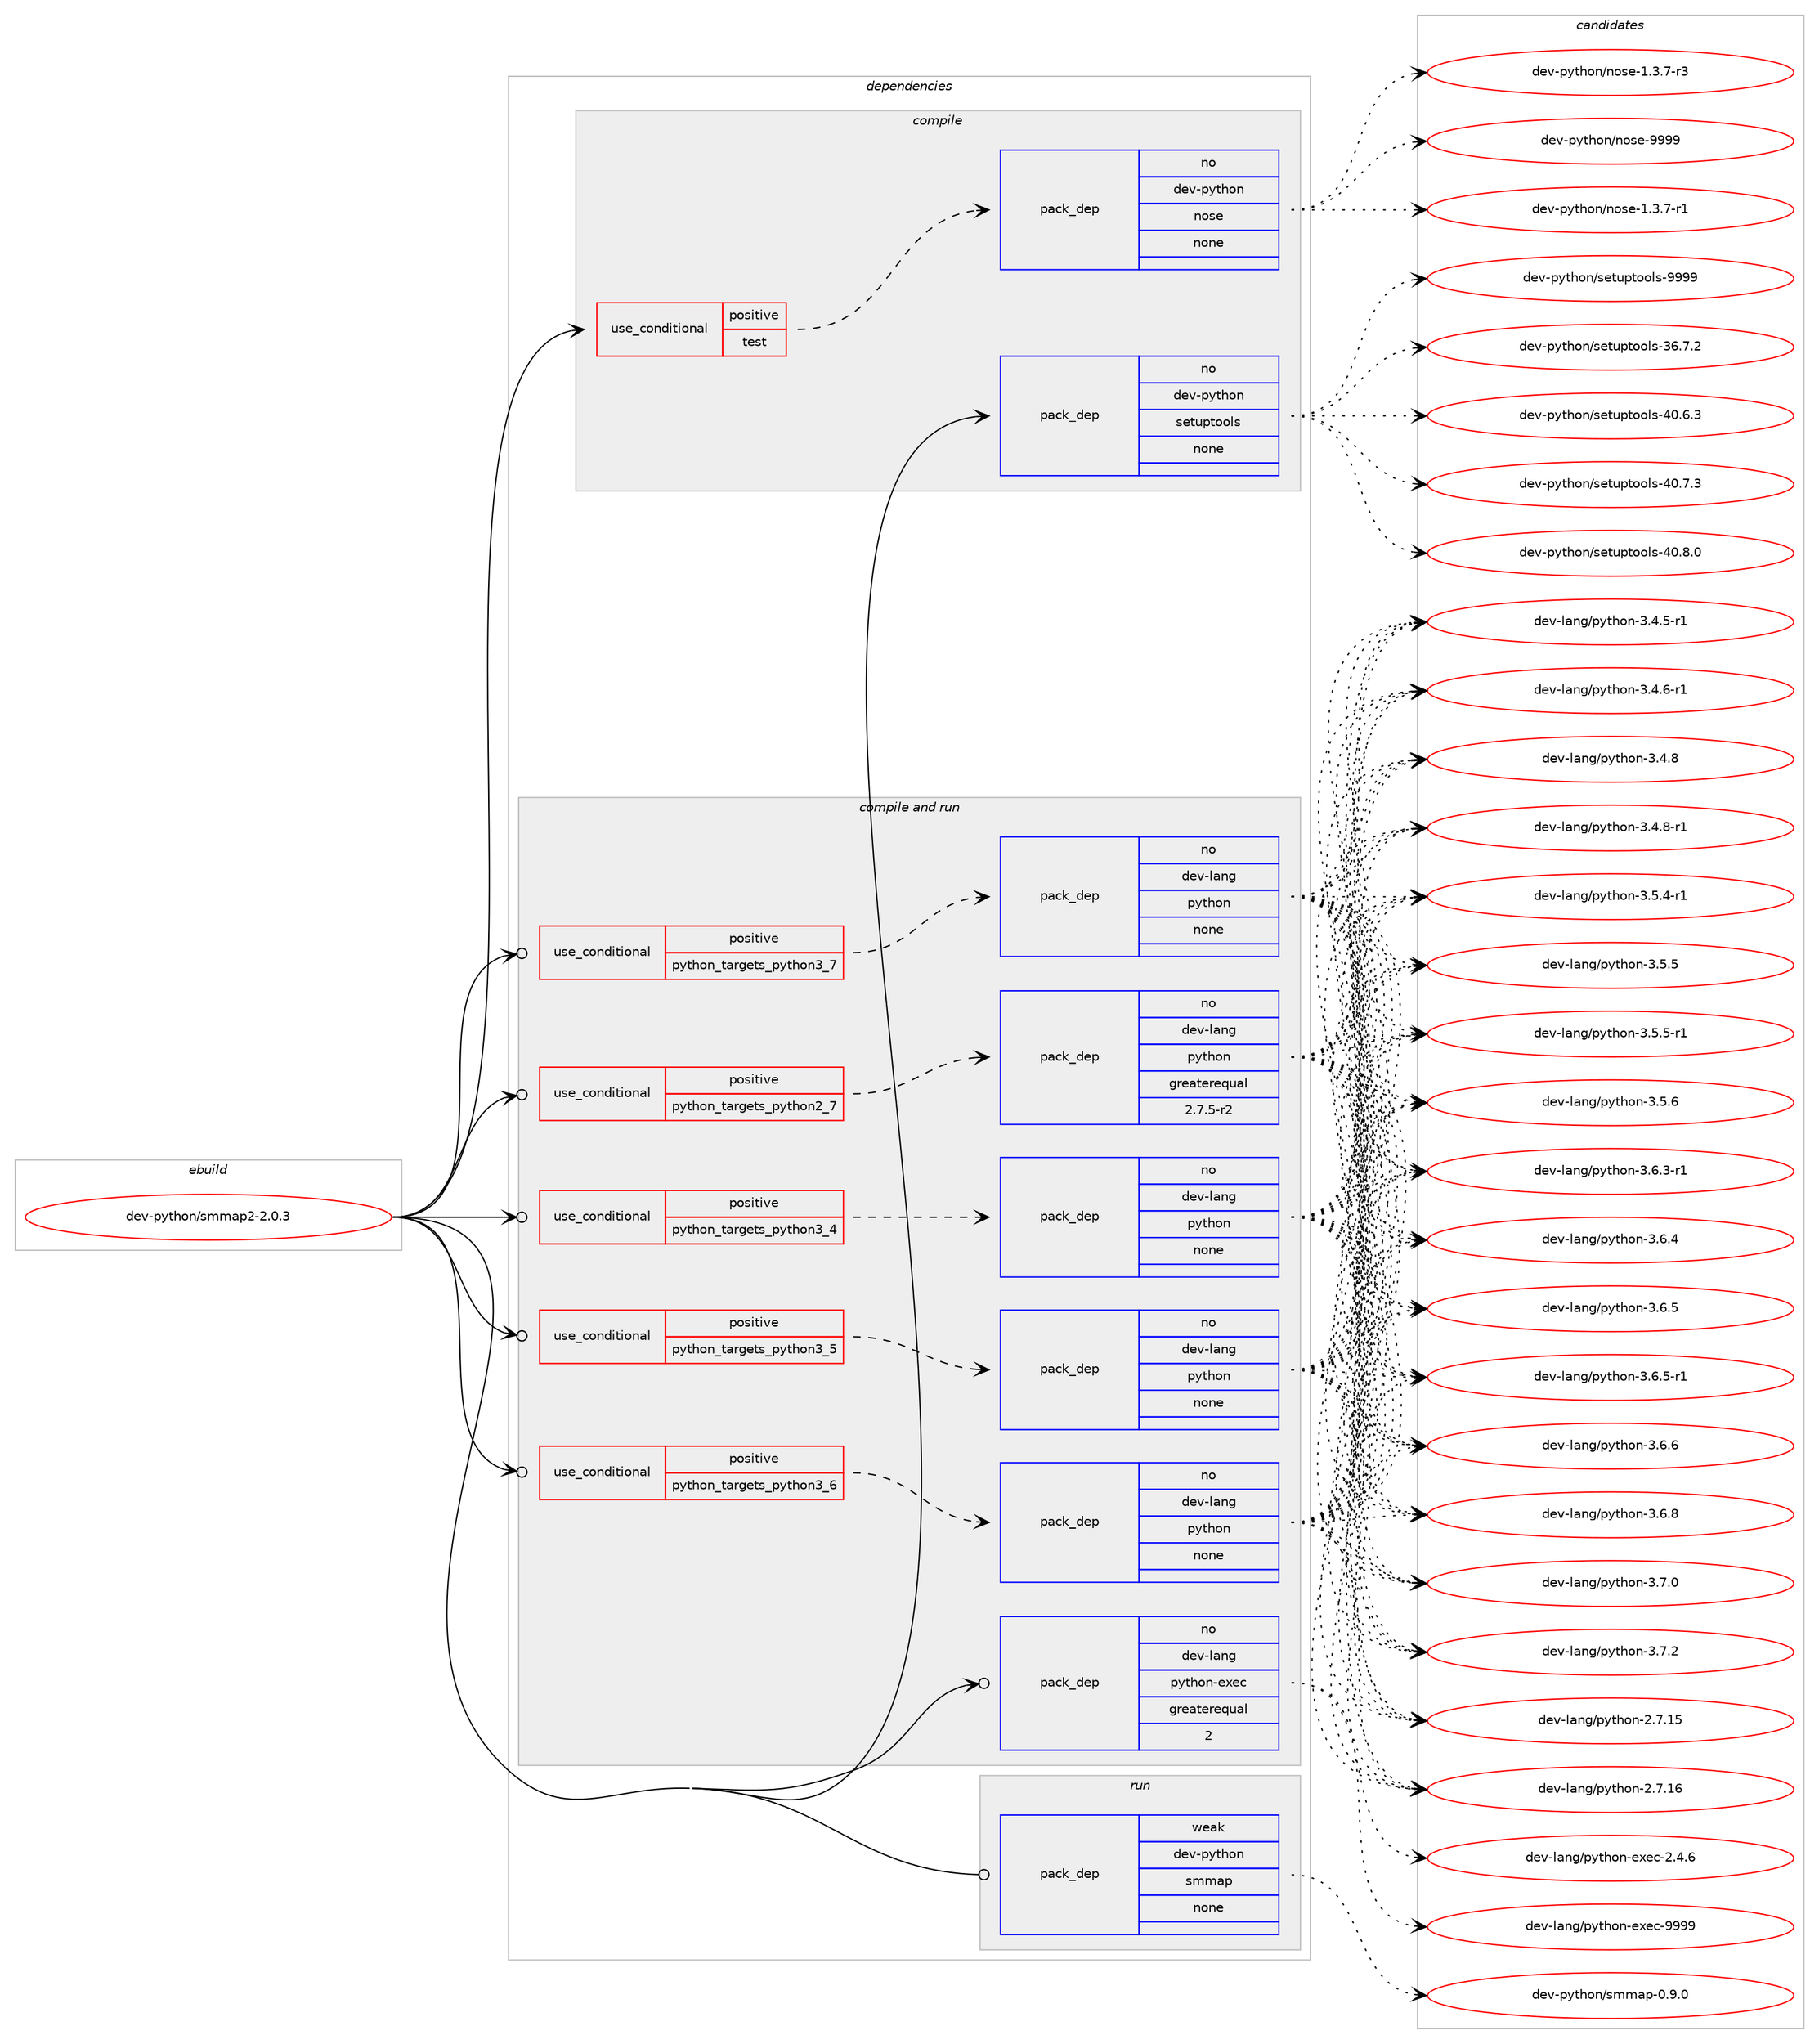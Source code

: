 digraph prolog {

# *************
# Graph options
# *************

newrank=true;
concentrate=true;
compound=true;
graph [rankdir=LR,fontname=Helvetica,fontsize=10,ranksep=1.5];#, ranksep=2.5, nodesep=0.2];
edge  [arrowhead=vee];
node  [fontname=Helvetica,fontsize=10];

# **********
# The ebuild
# **********

subgraph cluster_leftcol {
color=gray;
rank=same;
label=<<i>ebuild</i>>;
id [label="dev-python/smmap2-2.0.3", color=red, width=4, href="../dev-python/smmap2-2.0.3.svg"];
}

# ****************
# The dependencies
# ****************

subgraph cluster_midcol {
color=gray;
label=<<i>dependencies</i>>;
subgraph cluster_compile {
fillcolor="#eeeeee";
style=filled;
label=<<i>compile</i>>;
subgraph cond384709 {
dependency1441479 [label=<<TABLE BORDER="0" CELLBORDER="1" CELLSPACING="0" CELLPADDING="4"><TR><TD ROWSPAN="3" CELLPADDING="10">use_conditional</TD></TR><TR><TD>positive</TD></TR><TR><TD>test</TD></TR></TABLE>>, shape=none, color=red];
subgraph pack1033408 {
dependency1441480 [label=<<TABLE BORDER="0" CELLBORDER="1" CELLSPACING="0" CELLPADDING="4" WIDTH="220"><TR><TD ROWSPAN="6" CELLPADDING="30">pack_dep</TD></TR><TR><TD WIDTH="110">no</TD></TR><TR><TD>dev-python</TD></TR><TR><TD>nose</TD></TR><TR><TD>none</TD></TR><TR><TD></TD></TR></TABLE>>, shape=none, color=blue];
}
dependency1441479:e -> dependency1441480:w [weight=20,style="dashed",arrowhead="vee"];
}
id:e -> dependency1441479:w [weight=20,style="solid",arrowhead="vee"];
subgraph pack1033409 {
dependency1441481 [label=<<TABLE BORDER="0" CELLBORDER="1" CELLSPACING="0" CELLPADDING="4" WIDTH="220"><TR><TD ROWSPAN="6" CELLPADDING="30">pack_dep</TD></TR><TR><TD WIDTH="110">no</TD></TR><TR><TD>dev-python</TD></TR><TR><TD>setuptools</TD></TR><TR><TD>none</TD></TR><TR><TD></TD></TR></TABLE>>, shape=none, color=blue];
}
id:e -> dependency1441481:w [weight=20,style="solid",arrowhead="vee"];
}
subgraph cluster_compileandrun {
fillcolor="#eeeeee";
style=filled;
label=<<i>compile and run</i>>;
subgraph cond384710 {
dependency1441482 [label=<<TABLE BORDER="0" CELLBORDER="1" CELLSPACING="0" CELLPADDING="4"><TR><TD ROWSPAN="3" CELLPADDING="10">use_conditional</TD></TR><TR><TD>positive</TD></TR><TR><TD>python_targets_python2_7</TD></TR></TABLE>>, shape=none, color=red];
subgraph pack1033410 {
dependency1441483 [label=<<TABLE BORDER="0" CELLBORDER="1" CELLSPACING="0" CELLPADDING="4" WIDTH="220"><TR><TD ROWSPAN="6" CELLPADDING="30">pack_dep</TD></TR><TR><TD WIDTH="110">no</TD></TR><TR><TD>dev-lang</TD></TR><TR><TD>python</TD></TR><TR><TD>greaterequal</TD></TR><TR><TD>2.7.5-r2</TD></TR></TABLE>>, shape=none, color=blue];
}
dependency1441482:e -> dependency1441483:w [weight=20,style="dashed",arrowhead="vee"];
}
id:e -> dependency1441482:w [weight=20,style="solid",arrowhead="odotvee"];
subgraph cond384711 {
dependency1441484 [label=<<TABLE BORDER="0" CELLBORDER="1" CELLSPACING="0" CELLPADDING="4"><TR><TD ROWSPAN="3" CELLPADDING="10">use_conditional</TD></TR><TR><TD>positive</TD></TR><TR><TD>python_targets_python3_4</TD></TR></TABLE>>, shape=none, color=red];
subgraph pack1033411 {
dependency1441485 [label=<<TABLE BORDER="0" CELLBORDER="1" CELLSPACING="0" CELLPADDING="4" WIDTH="220"><TR><TD ROWSPAN="6" CELLPADDING="30">pack_dep</TD></TR><TR><TD WIDTH="110">no</TD></TR><TR><TD>dev-lang</TD></TR><TR><TD>python</TD></TR><TR><TD>none</TD></TR><TR><TD></TD></TR></TABLE>>, shape=none, color=blue];
}
dependency1441484:e -> dependency1441485:w [weight=20,style="dashed",arrowhead="vee"];
}
id:e -> dependency1441484:w [weight=20,style="solid",arrowhead="odotvee"];
subgraph cond384712 {
dependency1441486 [label=<<TABLE BORDER="0" CELLBORDER="1" CELLSPACING="0" CELLPADDING="4"><TR><TD ROWSPAN="3" CELLPADDING="10">use_conditional</TD></TR><TR><TD>positive</TD></TR><TR><TD>python_targets_python3_5</TD></TR></TABLE>>, shape=none, color=red];
subgraph pack1033412 {
dependency1441487 [label=<<TABLE BORDER="0" CELLBORDER="1" CELLSPACING="0" CELLPADDING="4" WIDTH="220"><TR><TD ROWSPAN="6" CELLPADDING="30">pack_dep</TD></TR><TR><TD WIDTH="110">no</TD></TR><TR><TD>dev-lang</TD></TR><TR><TD>python</TD></TR><TR><TD>none</TD></TR><TR><TD></TD></TR></TABLE>>, shape=none, color=blue];
}
dependency1441486:e -> dependency1441487:w [weight=20,style="dashed",arrowhead="vee"];
}
id:e -> dependency1441486:w [weight=20,style="solid",arrowhead="odotvee"];
subgraph cond384713 {
dependency1441488 [label=<<TABLE BORDER="0" CELLBORDER="1" CELLSPACING="0" CELLPADDING="4"><TR><TD ROWSPAN="3" CELLPADDING="10">use_conditional</TD></TR><TR><TD>positive</TD></TR><TR><TD>python_targets_python3_6</TD></TR></TABLE>>, shape=none, color=red];
subgraph pack1033413 {
dependency1441489 [label=<<TABLE BORDER="0" CELLBORDER="1" CELLSPACING="0" CELLPADDING="4" WIDTH="220"><TR><TD ROWSPAN="6" CELLPADDING="30">pack_dep</TD></TR><TR><TD WIDTH="110">no</TD></TR><TR><TD>dev-lang</TD></TR><TR><TD>python</TD></TR><TR><TD>none</TD></TR><TR><TD></TD></TR></TABLE>>, shape=none, color=blue];
}
dependency1441488:e -> dependency1441489:w [weight=20,style="dashed",arrowhead="vee"];
}
id:e -> dependency1441488:w [weight=20,style="solid",arrowhead="odotvee"];
subgraph cond384714 {
dependency1441490 [label=<<TABLE BORDER="0" CELLBORDER="1" CELLSPACING="0" CELLPADDING="4"><TR><TD ROWSPAN="3" CELLPADDING="10">use_conditional</TD></TR><TR><TD>positive</TD></TR><TR><TD>python_targets_python3_7</TD></TR></TABLE>>, shape=none, color=red];
subgraph pack1033414 {
dependency1441491 [label=<<TABLE BORDER="0" CELLBORDER="1" CELLSPACING="0" CELLPADDING="4" WIDTH="220"><TR><TD ROWSPAN="6" CELLPADDING="30">pack_dep</TD></TR><TR><TD WIDTH="110">no</TD></TR><TR><TD>dev-lang</TD></TR><TR><TD>python</TD></TR><TR><TD>none</TD></TR><TR><TD></TD></TR></TABLE>>, shape=none, color=blue];
}
dependency1441490:e -> dependency1441491:w [weight=20,style="dashed",arrowhead="vee"];
}
id:e -> dependency1441490:w [weight=20,style="solid",arrowhead="odotvee"];
subgraph pack1033415 {
dependency1441492 [label=<<TABLE BORDER="0" CELLBORDER="1" CELLSPACING="0" CELLPADDING="4" WIDTH="220"><TR><TD ROWSPAN="6" CELLPADDING="30">pack_dep</TD></TR><TR><TD WIDTH="110">no</TD></TR><TR><TD>dev-lang</TD></TR><TR><TD>python-exec</TD></TR><TR><TD>greaterequal</TD></TR><TR><TD>2</TD></TR></TABLE>>, shape=none, color=blue];
}
id:e -> dependency1441492:w [weight=20,style="solid",arrowhead="odotvee"];
}
subgraph cluster_run {
fillcolor="#eeeeee";
style=filled;
label=<<i>run</i>>;
subgraph pack1033416 {
dependency1441493 [label=<<TABLE BORDER="0" CELLBORDER="1" CELLSPACING="0" CELLPADDING="4" WIDTH="220"><TR><TD ROWSPAN="6" CELLPADDING="30">pack_dep</TD></TR><TR><TD WIDTH="110">weak</TD></TR><TR><TD>dev-python</TD></TR><TR><TD>smmap</TD></TR><TR><TD>none</TD></TR><TR><TD></TD></TR></TABLE>>, shape=none, color=blue];
}
id:e -> dependency1441493:w [weight=20,style="solid",arrowhead="odot"];
}
}

# **************
# The candidates
# **************

subgraph cluster_choices {
rank=same;
color=gray;
label=<<i>candidates</i>>;

subgraph choice1033408 {
color=black;
nodesep=1;
choice10010111845112121116104111110471101111151014549465146554511449 [label="dev-python/nose-1.3.7-r1", color=red, width=4,href="../dev-python/nose-1.3.7-r1.svg"];
choice10010111845112121116104111110471101111151014549465146554511451 [label="dev-python/nose-1.3.7-r3", color=red, width=4,href="../dev-python/nose-1.3.7-r3.svg"];
choice10010111845112121116104111110471101111151014557575757 [label="dev-python/nose-9999", color=red, width=4,href="../dev-python/nose-9999.svg"];
dependency1441480:e -> choice10010111845112121116104111110471101111151014549465146554511449:w [style=dotted,weight="100"];
dependency1441480:e -> choice10010111845112121116104111110471101111151014549465146554511451:w [style=dotted,weight="100"];
dependency1441480:e -> choice10010111845112121116104111110471101111151014557575757:w [style=dotted,weight="100"];
}
subgraph choice1033409 {
color=black;
nodesep=1;
choice100101118451121211161041111104711510111611711211611111110811545515446554650 [label="dev-python/setuptools-36.7.2", color=red, width=4,href="../dev-python/setuptools-36.7.2.svg"];
choice100101118451121211161041111104711510111611711211611111110811545524846544651 [label="dev-python/setuptools-40.6.3", color=red, width=4,href="../dev-python/setuptools-40.6.3.svg"];
choice100101118451121211161041111104711510111611711211611111110811545524846554651 [label="dev-python/setuptools-40.7.3", color=red, width=4,href="../dev-python/setuptools-40.7.3.svg"];
choice100101118451121211161041111104711510111611711211611111110811545524846564648 [label="dev-python/setuptools-40.8.0", color=red, width=4,href="../dev-python/setuptools-40.8.0.svg"];
choice10010111845112121116104111110471151011161171121161111111081154557575757 [label="dev-python/setuptools-9999", color=red, width=4,href="../dev-python/setuptools-9999.svg"];
dependency1441481:e -> choice100101118451121211161041111104711510111611711211611111110811545515446554650:w [style=dotted,weight="100"];
dependency1441481:e -> choice100101118451121211161041111104711510111611711211611111110811545524846544651:w [style=dotted,weight="100"];
dependency1441481:e -> choice100101118451121211161041111104711510111611711211611111110811545524846554651:w [style=dotted,weight="100"];
dependency1441481:e -> choice100101118451121211161041111104711510111611711211611111110811545524846564648:w [style=dotted,weight="100"];
dependency1441481:e -> choice10010111845112121116104111110471151011161171121161111111081154557575757:w [style=dotted,weight="100"];
}
subgraph choice1033410 {
color=black;
nodesep=1;
choice10010111845108971101034711212111610411111045504655464953 [label="dev-lang/python-2.7.15", color=red, width=4,href="../dev-lang/python-2.7.15.svg"];
choice10010111845108971101034711212111610411111045504655464954 [label="dev-lang/python-2.7.16", color=red, width=4,href="../dev-lang/python-2.7.16.svg"];
choice1001011184510897110103471121211161041111104551465246534511449 [label="dev-lang/python-3.4.5-r1", color=red, width=4,href="../dev-lang/python-3.4.5-r1.svg"];
choice1001011184510897110103471121211161041111104551465246544511449 [label="dev-lang/python-3.4.6-r1", color=red, width=4,href="../dev-lang/python-3.4.6-r1.svg"];
choice100101118451089711010347112121116104111110455146524656 [label="dev-lang/python-3.4.8", color=red, width=4,href="../dev-lang/python-3.4.8.svg"];
choice1001011184510897110103471121211161041111104551465246564511449 [label="dev-lang/python-3.4.8-r1", color=red, width=4,href="../dev-lang/python-3.4.8-r1.svg"];
choice1001011184510897110103471121211161041111104551465346524511449 [label="dev-lang/python-3.5.4-r1", color=red, width=4,href="../dev-lang/python-3.5.4-r1.svg"];
choice100101118451089711010347112121116104111110455146534653 [label="dev-lang/python-3.5.5", color=red, width=4,href="../dev-lang/python-3.5.5.svg"];
choice1001011184510897110103471121211161041111104551465346534511449 [label="dev-lang/python-3.5.5-r1", color=red, width=4,href="../dev-lang/python-3.5.5-r1.svg"];
choice100101118451089711010347112121116104111110455146534654 [label="dev-lang/python-3.5.6", color=red, width=4,href="../dev-lang/python-3.5.6.svg"];
choice1001011184510897110103471121211161041111104551465446514511449 [label="dev-lang/python-3.6.3-r1", color=red, width=4,href="../dev-lang/python-3.6.3-r1.svg"];
choice100101118451089711010347112121116104111110455146544652 [label="dev-lang/python-3.6.4", color=red, width=4,href="../dev-lang/python-3.6.4.svg"];
choice100101118451089711010347112121116104111110455146544653 [label="dev-lang/python-3.6.5", color=red, width=4,href="../dev-lang/python-3.6.5.svg"];
choice1001011184510897110103471121211161041111104551465446534511449 [label="dev-lang/python-3.6.5-r1", color=red, width=4,href="../dev-lang/python-3.6.5-r1.svg"];
choice100101118451089711010347112121116104111110455146544654 [label="dev-lang/python-3.6.6", color=red, width=4,href="../dev-lang/python-3.6.6.svg"];
choice100101118451089711010347112121116104111110455146544656 [label="dev-lang/python-3.6.8", color=red, width=4,href="../dev-lang/python-3.6.8.svg"];
choice100101118451089711010347112121116104111110455146554648 [label="dev-lang/python-3.7.0", color=red, width=4,href="../dev-lang/python-3.7.0.svg"];
choice100101118451089711010347112121116104111110455146554650 [label="dev-lang/python-3.7.2", color=red, width=4,href="../dev-lang/python-3.7.2.svg"];
dependency1441483:e -> choice10010111845108971101034711212111610411111045504655464953:w [style=dotted,weight="100"];
dependency1441483:e -> choice10010111845108971101034711212111610411111045504655464954:w [style=dotted,weight="100"];
dependency1441483:e -> choice1001011184510897110103471121211161041111104551465246534511449:w [style=dotted,weight="100"];
dependency1441483:e -> choice1001011184510897110103471121211161041111104551465246544511449:w [style=dotted,weight="100"];
dependency1441483:e -> choice100101118451089711010347112121116104111110455146524656:w [style=dotted,weight="100"];
dependency1441483:e -> choice1001011184510897110103471121211161041111104551465246564511449:w [style=dotted,weight="100"];
dependency1441483:e -> choice1001011184510897110103471121211161041111104551465346524511449:w [style=dotted,weight="100"];
dependency1441483:e -> choice100101118451089711010347112121116104111110455146534653:w [style=dotted,weight="100"];
dependency1441483:e -> choice1001011184510897110103471121211161041111104551465346534511449:w [style=dotted,weight="100"];
dependency1441483:e -> choice100101118451089711010347112121116104111110455146534654:w [style=dotted,weight="100"];
dependency1441483:e -> choice1001011184510897110103471121211161041111104551465446514511449:w [style=dotted,weight="100"];
dependency1441483:e -> choice100101118451089711010347112121116104111110455146544652:w [style=dotted,weight="100"];
dependency1441483:e -> choice100101118451089711010347112121116104111110455146544653:w [style=dotted,weight="100"];
dependency1441483:e -> choice1001011184510897110103471121211161041111104551465446534511449:w [style=dotted,weight="100"];
dependency1441483:e -> choice100101118451089711010347112121116104111110455146544654:w [style=dotted,weight="100"];
dependency1441483:e -> choice100101118451089711010347112121116104111110455146544656:w [style=dotted,weight="100"];
dependency1441483:e -> choice100101118451089711010347112121116104111110455146554648:w [style=dotted,weight="100"];
dependency1441483:e -> choice100101118451089711010347112121116104111110455146554650:w [style=dotted,weight="100"];
}
subgraph choice1033411 {
color=black;
nodesep=1;
choice10010111845108971101034711212111610411111045504655464953 [label="dev-lang/python-2.7.15", color=red, width=4,href="../dev-lang/python-2.7.15.svg"];
choice10010111845108971101034711212111610411111045504655464954 [label="dev-lang/python-2.7.16", color=red, width=4,href="../dev-lang/python-2.7.16.svg"];
choice1001011184510897110103471121211161041111104551465246534511449 [label="dev-lang/python-3.4.5-r1", color=red, width=4,href="../dev-lang/python-3.4.5-r1.svg"];
choice1001011184510897110103471121211161041111104551465246544511449 [label="dev-lang/python-3.4.6-r1", color=red, width=4,href="../dev-lang/python-3.4.6-r1.svg"];
choice100101118451089711010347112121116104111110455146524656 [label="dev-lang/python-3.4.8", color=red, width=4,href="../dev-lang/python-3.4.8.svg"];
choice1001011184510897110103471121211161041111104551465246564511449 [label="dev-lang/python-3.4.8-r1", color=red, width=4,href="../dev-lang/python-3.4.8-r1.svg"];
choice1001011184510897110103471121211161041111104551465346524511449 [label="dev-lang/python-3.5.4-r1", color=red, width=4,href="../dev-lang/python-3.5.4-r1.svg"];
choice100101118451089711010347112121116104111110455146534653 [label="dev-lang/python-3.5.5", color=red, width=4,href="../dev-lang/python-3.5.5.svg"];
choice1001011184510897110103471121211161041111104551465346534511449 [label="dev-lang/python-3.5.5-r1", color=red, width=4,href="../dev-lang/python-3.5.5-r1.svg"];
choice100101118451089711010347112121116104111110455146534654 [label="dev-lang/python-3.5.6", color=red, width=4,href="../dev-lang/python-3.5.6.svg"];
choice1001011184510897110103471121211161041111104551465446514511449 [label="dev-lang/python-3.6.3-r1", color=red, width=4,href="../dev-lang/python-3.6.3-r1.svg"];
choice100101118451089711010347112121116104111110455146544652 [label="dev-lang/python-3.6.4", color=red, width=4,href="../dev-lang/python-3.6.4.svg"];
choice100101118451089711010347112121116104111110455146544653 [label="dev-lang/python-3.6.5", color=red, width=4,href="../dev-lang/python-3.6.5.svg"];
choice1001011184510897110103471121211161041111104551465446534511449 [label="dev-lang/python-3.6.5-r1", color=red, width=4,href="../dev-lang/python-3.6.5-r1.svg"];
choice100101118451089711010347112121116104111110455146544654 [label="dev-lang/python-3.6.6", color=red, width=4,href="../dev-lang/python-3.6.6.svg"];
choice100101118451089711010347112121116104111110455146544656 [label="dev-lang/python-3.6.8", color=red, width=4,href="../dev-lang/python-3.6.8.svg"];
choice100101118451089711010347112121116104111110455146554648 [label="dev-lang/python-3.7.0", color=red, width=4,href="../dev-lang/python-3.7.0.svg"];
choice100101118451089711010347112121116104111110455146554650 [label="dev-lang/python-3.7.2", color=red, width=4,href="../dev-lang/python-3.7.2.svg"];
dependency1441485:e -> choice10010111845108971101034711212111610411111045504655464953:w [style=dotted,weight="100"];
dependency1441485:e -> choice10010111845108971101034711212111610411111045504655464954:w [style=dotted,weight="100"];
dependency1441485:e -> choice1001011184510897110103471121211161041111104551465246534511449:w [style=dotted,weight="100"];
dependency1441485:e -> choice1001011184510897110103471121211161041111104551465246544511449:w [style=dotted,weight="100"];
dependency1441485:e -> choice100101118451089711010347112121116104111110455146524656:w [style=dotted,weight="100"];
dependency1441485:e -> choice1001011184510897110103471121211161041111104551465246564511449:w [style=dotted,weight="100"];
dependency1441485:e -> choice1001011184510897110103471121211161041111104551465346524511449:w [style=dotted,weight="100"];
dependency1441485:e -> choice100101118451089711010347112121116104111110455146534653:w [style=dotted,weight="100"];
dependency1441485:e -> choice1001011184510897110103471121211161041111104551465346534511449:w [style=dotted,weight="100"];
dependency1441485:e -> choice100101118451089711010347112121116104111110455146534654:w [style=dotted,weight="100"];
dependency1441485:e -> choice1001011184510897110103471121211161041111104551465446514511449:w [style=dotted,weight="100"];
dependency1441485:e -> choice100101118451089711010347112121116104111110455146544652:w [style=dotted,weight="100"];
dependency1441485:e -> choice100101118451089711010347112121116104111110455146544653:w [style=dotted,weight="100"];
dependency1441485:e -> choice1001011184510897110103471121211161041111104551465446534511449:w [style=dotted,weight="100"];
dependency1441485:e -> choice100101118451089711010347112121116104111110455146544654:w [style=dotted,weight="100"];
dependency1441485:e -> choice100101118451089711010347112121116104111110455146544656:w [style=dotted,weight="100"];
dependency1441485:e -> choice100101118451089711010347112121116104111110455146554648:w [style=dotted,weight="100"];
dependency1441485:e -> choice100101118451089711010347112121116104111110455146554650:w [style=dotted,weight="100"];
}
subgraph choice1033412 {
color=black;
nodesep=1;
choice10010111845108971101034711212111610411111045504655464953 [label="dev-lang/python-2.7.15", color=red, width=4,href="../dev-lang/python-2.7.15.svg"];
choice10010111845108971101034711212111610411111045504655464954 [label="dev-lang/python-2.7.16", color=red, width=4,href="../dev-lang/python-2.7.16.svg"];
choice1001011184510897110103471121211161041111104551465246534511449 [label="dev-lang/python-3.4.5-r1", color=red, width=4,href="../dev-lang/python-3.4.5-r1.svg"];
choice1001011184510897110103471121211161041111104551465246544511449 [label="dev-lang/python-3.4.6-r1", color=red, width=4,href="../dev-lang/python-3.4.6-r1.svg"];
choice100101118451089711010347112121116104111110455146524656 [label="dev-lang/python-3.4.8", color=red, width=4,href="../dev-lang/python-3.4.8.svg"];
choice1001011184510897110103471121211161041111104551465246564511449 [label="dev-lang/python-3.4.8-r1", color=red, width=4,href="../dev-lang/python-3.4.8-r1.svg"];
choice1001011184510897110103471121211161041111104551465346524511449 [label="dev-lang/python-3.5.4-r1", color=red, width=4,href="../dev-lang/python-3.5.4-r1.svg"];
choice100101118451089711010347112121116104111110455146534653 [label="dev-lang/python-3.5.5", color=red, width=4,href="../dev-lang/python-3.5.5.svg"];
choice1001011184510897110103471121211161041111104551465346534511449 [label="dev-lang/python-3.5.5-r1", color=red, width=4,href="../dev-lang/python-3.5.5-r1.svg"];
choice100101118451089711010347112121116104111110455146534654 [label="dev-lang/python-3.5.6", color=red, width=4,href="../dev-lang/python-3.5.6.svg"];
choice1001011184510897110103471121211161041111104551465446514511449 [label="dev-lang/python-3.6.3-r1", color=red, width=4,href="../dev-lang/python-3.6.3-r1.svg"];
choice100101118451089711010347112121116104111110455146544652 [label="dev-lang/python-3.6.4", color=red, width=4,href="../dev-lang/python-3.6.4.svg"];
choice100101118451089711010347112121116104111110455146544653 [label="dev-lang/python-3.6.5", color=red, width=4,href="../dev-lang/python-3.6.5.svg"];
choice1001011184510897110103471121211161041111104551465446534511449 [label="dev-lang/python-3.6.5-r1", color=red, width=4,href="../dev-lang/python-3.6.5-r1.svg"];
choice100101118451089711010347112121116104111110455146544654 [label="dev-lang/python-3.6.6", color=red, width=4,href="../dev-lang/python-3.6.6.svg"];
choice100101118451089711010347112121116104111110455146544656 [label="dev-lang/python-3.6.8", color=red, width=4,href="../dev-lang/python-3.6.8.svg"];
choice100101118451089711010347112121116104111110455146554648 [label="dev-lang/python-3.7.0", color=red, width=4,href="../dev-lang/python-3.7.0.svg"];
choice100101118451089711010347112121116104111110455146554650 [label="dev-lang/python-3.7.2", color=red, width=4,href="../dev-lang/python-3.7.2.svg"];
dependency1441487:e -> choice10010111845108971101034711212111610411111045504655464953:w [style=dotted,weight="100"];
dependency1441487:e -> choice10010111845108971101034711212111610411111045504655464954:w [style=dotted,weight="100"];
dependency1441487:e -> choice1001011184510897110103471121211161041111104551465246534511449:w [style=dotted,weight="100"];
dependency1441487:e -> choice1001011184510897110103471121211161041111104551465246544511449:w [style=dotted,weight="100"];
dependency1441487:e -> choice100101118451089711010347112121116104111110455146524656:w [style=dotted,weight="100"];
dependency1441487:e -> choice1001011184510897110103471121211161041111104551465246564511449:w [style=dotted,weight="100"];
dependency1441487:e -> choice1001011184510897110103471121211161041111104551465346524511449:w [style=dotted,weight="100"];
dependency1441487:e -> choice100101118451089711010347112121116104111110455146534653:w [style=dotted,weight="100"];
dependency1441487:e -> choice1001011184510897110103471121211161041111104551465346534511449:w [style=dotted,weight="100"];
dependency1441487:e -> choice100101118451089711010347112121116104111110455146534654:w [style=dotted,weight="100"];
dependency1441487:e -> choice1001011184510897110103471121211161041111104551465446514511449:w [style=dotted,weight="100"];
dependency1441487:e -> choice100101118451089711010347112121116104111110455146544652:w [style=dotted,weight="100"];
dependency1441487:e -> choice100101118451089711010347112121116104111110455146544653:w [style=dotted,weight="100"];
dependency1441487:e -> choice1001011184510897110103471121211161041111104551465446534511449:w [style=dotted,weight="100"];
dependency1441487:e -> choice100101118451089711010347112121116104111110455146544654:w [style=dotted,weight="100"];
dependency1441487:e -> choice100101118451089711010347112121116104111110455146544656:w [style=dotted,weight="100"];
dependency1441487:e -> choice100101118451089711010347112121116104111110455146554648:w [style=dotted,weight="100"];
dependency1441487:e -> choice100101118451089711010347112121116104111110455146554650:w [style=dotted,weight="100"];
}
subgraph choice1033413 {
color=black;
nodesep=1;
choice10010111845108971101034711212111610411111045504655464953 [label="dev-lang/python-2.7.15", color=red, width=4,href="../dev-lang/python-2.7.15.svg"];
choice10010111845108971101034711212111610411111045504655464954 [label="dev-lang/python-2.7.16", color=red, width=4,href="../dev-lang/python-2.7.16.svg"];
choice1001011184510897110103471121211161041111104551465246534511449 [label="dev-lang/python-3.4.5-r1", color=red, width=4,href="../dev-lang/python-3.4.5-r1.svg"];
choice1001011184510897110103471121211161041111104551465246544511449 [label="dev-lang/python-3.4.6-r1", color=red, width=4,href="../dev-lang/python-3.4.6-r1.svg"];
choice100101118451089711010347112121116104111110455146524656 [label="dev-lang/python-3.4.8", color=red, width=4,href="../dev-lang/python-3.4.8.svg"];
choice1001011184510897110103471121211161041111104551465246564511449 [label="dev-lang/python-3.4.8-r1", color=red, width=4,href="../dev-lang/python-3.4.8-r1.svg"];
choice1001011184510897110103471121211161041111104551465346524511449 [label="dev-lang/python-3.5.4-r1", color=red, width=4,href="../dev-lang/python-3.5.4-r1.svg"];
choice100101118451089711010347112121116104111110455146534653 [label="dev-lang/python-3.5.5", color=red, width=4,href="../dev-lang/python-3.5.5.svg"];
choice1001011184510897110103471121211161041111104551465346534511449 [label="dev-lang/python-3.5.5-r1", color=red, width=4,href="../dev-lang/python-3.5.5-r1.svg"];
choice100101118451089711010347112121116104111110455146534654 [label="dev-lang/python-3.5.6", color=red, width=4,href="../dev-lang/python-3.5.6.svg"];
choice1001011184510897110103471121211161041111104551465446514511449 [label="dev-lang/python-3.6.3-r1", color=red, width=4,href="../dev-lang/python-3.6.3-r1.svg"];
choice100101118451089711010347112121116104111110455146544652 [label="dev-lang/python-3.6.4", color=red, width=4,href="../dev-lang/python-3.6.4.svg"];
choice100101118451089711010347112121116104111110455146544653 [label="dev-lang/python-3.6.5", color=red, width=4,href="../dev-lang/python-3.6.5.svg"];
choice1001011184510897110103471121211161041111104551465446534511449 [label="dev-lang/python-3.6.5-r1", color=red, width=4,href="../dev-lang/python-3.6.5-r1.svg"];
choice100101118451089711010347112121116104111110455146544654 [label="dev-lang/python-3.6.6", color=red, width=4,href="../dev-lang/python-3.6.6.svg"];
choice100101118451089711010347112121116104111110455146544656 [label="dev-lang/python-3.6.8", color=red, width=4,href="../dev-lang/python-3.6.8.svg"];
choice100101118451089711010347112121116104111110455146554648 [label="dev-lang/python-3.7.0", color=red, width=4,href="../dev-lang/python-3.7.0.svg"];
choice100101118451089711010347112121116104111110455146554650 [label="dev-lang/python-3.7.2", color=red, width=4,href="../dev-lang/python-3.7.2.svg"];
dependency1441489:e -> choice10010111845108971101034711212111610411111045504655464953:w [style=dotted,weight="100"];
dependency1441489:e -> choice10010111845108971101034711212111610411111045504655464954:w [style=dotted,weight="100"];
dependency1441489:e -> choice1001011184510897110103471121211161041111104551465246534511449:w [style=dotted,weight="100"];
dependency1441489:e -> choice1001011184510897110103471121211161041111104551465246544511449:w [style=dotted,weight="100"];
dependency1441489:e -> choice100101118451089711010347112121116104111110455146524656:w [style=dotted,weight="100"];
dependency1441489:e -> choice1001011184510897110103471121211161041111104551465246564511449:w [style=dotted,weight="100"];
dependency1441489:e -> choice1001011184510897110103471121211161041111104551465346524511449:w [style=dotted,weight="100"];
dependency1441489:e -> choice100101118451089711010347112121116104111110455146534653:w [style=dotted,weight="100"];
dependency1441489:e -> choice1001011184510897110103471121211161041111104551465346534511449:w [style=dotted,weight="100"];
dependency1441489:e -> choice100101118451089711010347112121116104111110455146534654:w [style=dotted,weight="100"];
dependency1441489:e -> choice1001011184510897110103471121211161041111104551465446514511449:w [style=dotted,weight="100"];
dependency1441489:e -> choice100101118451089711010347112121116104111110455146544652:w [style=dotted,weight="100"];
dependency1441489:e -> choice100101118451089711010347112121116104111110455146544653:w [style=dotted,weight="100"];
dependency1441489:e -> choice1001011184510897110103471121211161041111104551465446534511449:w [style=dotted,weight="100"];
dependency1441489:e -> choice100101118451089711010347112121116104111110455146544654:w [style=dotted,weight="100"];
dependency1441489:e -> choice100101118451089711010347112121116104111110455146544656:w [style=dotted,weight="100"];
dependency1441489:e -> choice100101118451089711010347112121116104111110455146554648:w [style=dotted,weight="100"];
dependency1441489:e -> choice100101118451089711010347112121116104111110455146554650:w [style=dotted,weight="100"];
}
subgraph choice1033414 {
color=black;
nodesep=1;
choice10010111845108971101034711212111610411111045504655464953 [label="dev-lang/python-2.7.15", color=red, width=4,href="../dev-lang/python-2.7.15.svg"];
choice10010111845108971101034711212111610411111045504655464954 [label="dev-lang/python-2.7.16", color=red, width=4,href="../dev-lang/python-2.7.16.svg"];
choice1001011184510897110103471121211161041111104551465246534511449 [label="dev-lang/python-3.4.5-r1", color=red, width=4,href="../dev-lang/python-3.4.5-r1.svg"];
choice1001011184510897110103471121211161041111104551465246544511449 [label="dev-lang/python-3.4.6-r1", color=red, width=4,href="../dev-lang/python-3.4.6-r1.svg"];
choice100101118451089711010347112121116104111110455146524656 [label="dev-lang/python-3.4.8", color=red, width=4,href="../dev-lang/python-3.4.8.svg"];
choice1001011184510897110103471121211161041111104551465246564511449 [label="dev-lang/python-3.4.8-r1", color=red, width=4,href="../dev-lang/python-3.4.8-r1.svg"];
choice1001011184510897110103471121211161041111104551465346524511449 [label="dev-lang/python-3.5.4-r1", color=red, width=4,href="../dev-lang/python-3.5.4-r1.svg"];
choice100101118451089711010347112121116104111110455146534653 [label="dev-lang/python-3.5.5", color=red, width=4,href="../dev-lang/python-3.5.5.svg"];
choice1001011184510897110103471121211161041111104551465346534511449 [label="dev-lang/python-3.5.5-r1", color=red, width=4,href="../dev-lang/python-3.5.5-r1.svg"];
choice100101118451089711010347112121116104111110455146534654 [label="dev-lang/python-3.5.6", color=red, width=4,href="../dev-lang/python-3.5.6.svg"];
choice1001011184510897110103471121211161041111104551465446514511449 [label="dev-lang/python-3.6.3-r1", color=red, width=4,href="../dev-lang/python-3.6.3-r1.svg"];
choice100101118451089711010347112121116104111110455146544652 [label="dev-lang/python-3.6.4", color=red, width=4,href="../dev-lang/python-3.6.4.svg"];
choice100101118451089711010347112121116104111110455146544653 [label="dev-lang/python-3.6.5", color=red, width=4,href="../dev-lang/python-3.6.5.svg"];
choice1001011184510897110103471121211161041111104551465446534511449 [label="dev-lang/python-3.6.5-r1", color=red, width=4,href="../dev-lang/python-3.6.5-r1.svg"];
choice100101118451089711010347112121116104111110455146544654 [label="dev-lang/python-3.6.6", color=red, width=4,href="../dev-lang/python-3.6.6.svg"];
choice100101118451089711010347112121116104111110455146544656 [label="dev-lang/python-3.6.8", color=red, width=4,href="../dev-lang/python-3.6.8.svg"];
choice100101118451089711010347112121116104111110455146554648 [label="dev-lang/python-3.7.0", color=red, width=4,href="../dev-lang/python-3.7.0.svg"];
choice100101118451089711010347112121116104111110455146554650 [label="dev-lang/python-3.7.2", color=red, width=4,href="../dev-lang/python-3.7.2.svg"];
dependency1441491:e -> choice10010111845108971101034711212111610411111045504655464953:w [style=dotted,weight="100"];
dependency1441491:e -> choice10010111845108971101034711212111610411111045504655464954:w [style=dotted,weight="100"];
dependency1441491:e -> choice1001011184510897110103471121211161041111104551465246534511449:w [style=dotted,weight="100"];
dependency1441491:e -> choice1001011184510897110103471121211161041111104551465246544511449:w [style=dotted,weight="100"];
dependency1441491:e -> choice100101118451089711010347112121116104111110455146524656:w [style=dotted,weight="100"];
dependency1441491:e -> choice1001011184510897110103471121211161041111104551465246564511449:w [style=dotted,weight="100"];
dependency1441491:e -> choice1001011184510897110103471121211161041111104551465346524511449:w [style=dotted,weight="100"];
dependency1441491:e -> choice100101118451089711010347112121116104111110455146534653:w [style=dotted,weight="100"];
dependency1441491:e -> choice1001011184510897110103471121211161041111104551465346534511449:w [style=dotted,weight="100"];
dependency1441491:e -> choice100101118451089711010347112121116104111110455146534654:w [style=dotted,weight="100"];
dependency1441491:e -> choice1001011184510897110103471121211161041111104551465446514511449:w [style=dotted,weight="100"];
dependency1441491:e -> choice100101118451089711010347112121116104111110455146544652:w [style=dotted,weight="100"];
dependency1441491:e -> choice100101118451089711010347112121116104111110455146544653:w [style=dotted,weight="100"];
dependency1441491:e -> choice1001011184510897110103471121211161041111104551465446534511449:w [style=dotted,weight="100"];
dependency1441491:e -> choice100101118451089711010347112121116104111110455146544654:w [style=dotted,weight="100"];
dependency1441491:e -> choice100101118451089711010347112121116104111110455146544656:w [style=dotted,weight="100"];
dependency1441491:e -> choice100101118451089711010347112121116104111110455146554648:w [style=dotted,weight="100"];
dependency1441491:e -> choice100101118451089711010347112121116104111110455146554650:w [style=dotted,weight="100"];
}
subgraph choice1033415 {
color=black;
nodesep=1;
choice1001011184510897110103471121211161041111104510112010199455046524654 [label="dev-lang/python-exec-2.4.6", color=red, width=4,href="../dev-lang/python-exec-2.4.6.svg"];
choice10010111845108971101034711212111610411111045101120101994557575757 [label="dev-lang/python-exec-9999", color=red, width=4,href="../dev-lang/python-exec-9999.svg"];
dependency1441492:e -> choice1001011184510897110103471121211161041111104510112010199455046524654:w [style=dotted,weight="100"];
dependency1441492:e -> choice10010111845108971101034711212111610411111045101120101994557575757:w [style=dotted,weight="100"];
}
subgraph choice1033416 {
color=black;
nodesep=1;
choice100101118451121211161041111104711510910997112454846574648 [label="dev-python/smmap-0.9.0", color=red, width=4,href="../dev-python/smmap-0.9.0.svg"];
dependency1441493:e -> choice100101118451121211161041111104711510910997112454846574648:w [style=dotted,weight="100"];
}
}

}
